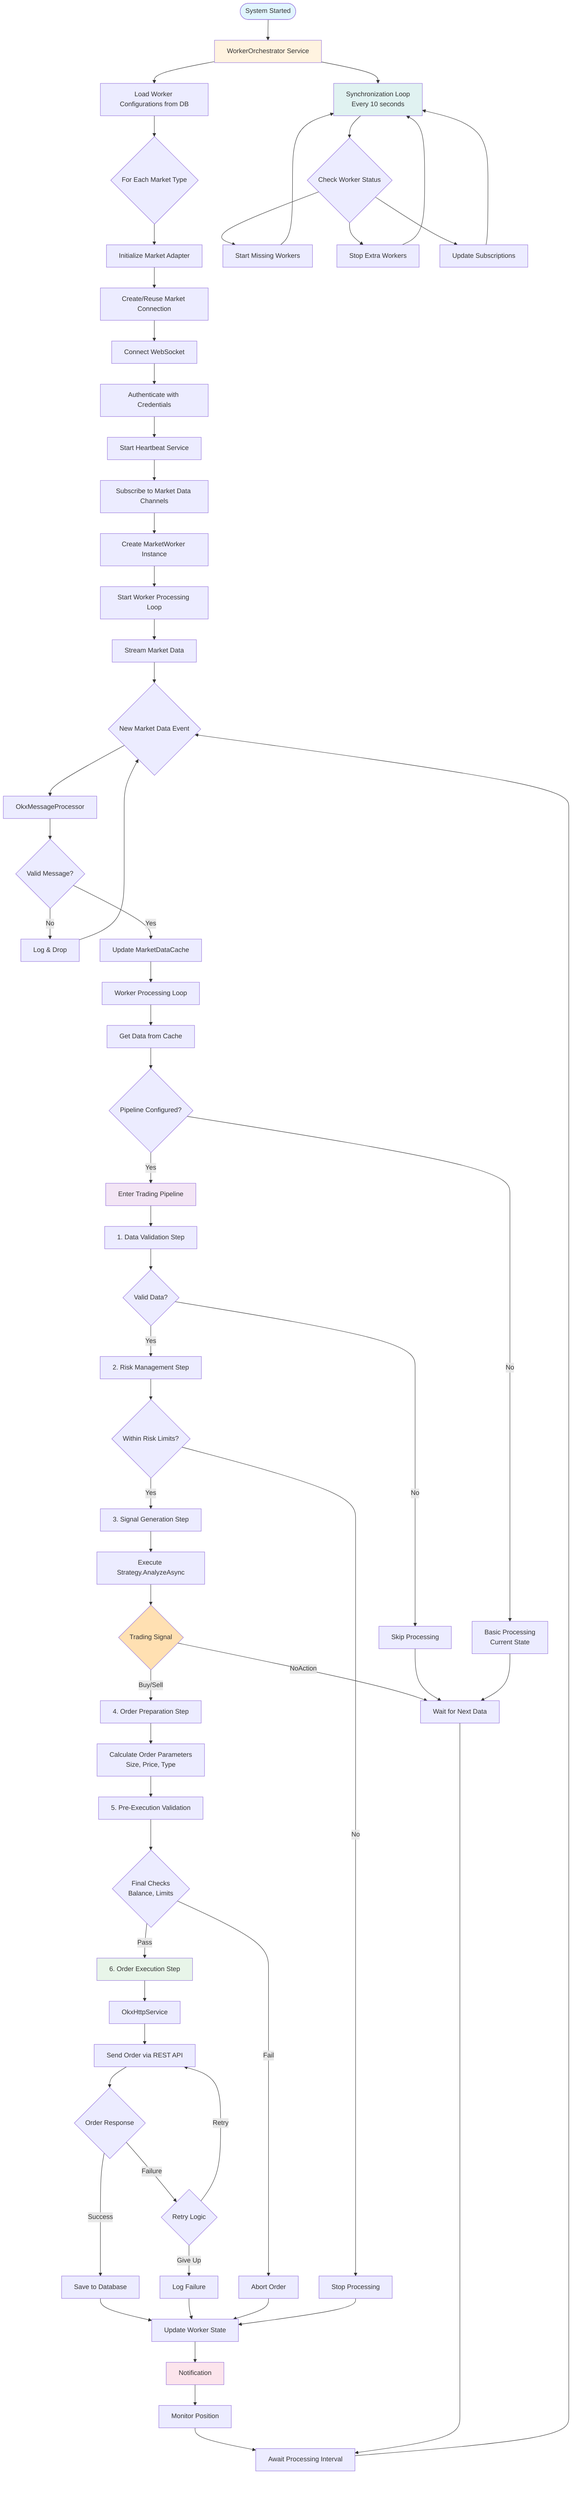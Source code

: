 graph TB
    Start([System Started]) --> Orchestrator[WorkerOrchestrator Service]
    Orchestrator --> LoadConfig[Load Worker Configurations from DB]
    LoadConfig --> CheckMarkets{For Each Market Type}

    CheckMarkets --> InitAdapter[Initialize Market Adapter]
    InitAdapter --> CreateConnection[Create/Reuse Market Connection]
    CreateConnection --> ConnectWS[Connect WebSocket]
    ConnectWS --> Auth[Authenticate with Credentials]
    Auth --> Heartbeat[Start Heartbeat Service]
    Heartbeat --> Subscribe[Subscribe to Market Data Channels]

    Subscribe --> CreateWorker[Create MarketWorker Instance]
    CreateWorker --> StartWorker[Start Worker Processing Loop]
    StartWorker --> StreamData[Stream Market Data]

    StreamData --> MarketData{New Market Data Event}
    MarketData --> MessageProcessor[OkxMessageProcessor]
    MessageProcessor --> ValidateMsg{Valid Message?}
    ValidateMsg -->|No| DropMessage[Log & Drop]
    ValidateMsg -->|Yes| UpdateCache[Update MarketDataCache]

    UpdateCache --> WorkerProcess[Worker Processing Loop]
    WorkerProcess --> GetData[Get Data from Cache]
    GetData --> HasPipeline{Pipeline Configured?}

    HasPipeline -->|No| BasicProcess[Basic Processing <br/>Current State]
    HasPipeline -->|Yes| Pipeline[Enter Trading Pipeline]

    Pipeline --> Step1[1. Data Validation Step]
    Step1 --> ValidData{Valid Data?}
    ValidData -->|No| Skip[Skip Processing]
    ValidData -->|Yes| Step2[2. Risk Management Step]

    Step2 --> RiskCheck{Within Risk Limits?}
    RiskCheck -->|No| Stop[Stop Processing]
    RiskCheck -->|Yes| Step3[3. Signal Generation Step]

    Step3 --> Strategy[Execute Strategy.AnalyzeAsync]
    Strategy --> Signal{Trading Signal}
    Signal -->|NoAction| Wait[Wait for Next Data]
    Signal -->|Buy/Sell| Step4[4. Order Preparation Step]

    Step4 --> CalcParams[Calculate Order Parameters<br/>Size, Price, Type]
    CalcParams --> Step5[5. Pre-Execution Validation]

    Step5 --> FinalCheck{Final Checks<br/>Balance, Limits}
    FinalCheck -->|Fail| Abort[Abort Order]
    FinalCheck -->|Pass| Step6[6. Order Execution Step]

    Step6 --> HttpService[OkxHttpService]
    HttpService --> SendOrder[Send Order via REST API]
    SendOrder --> Response{Order Response}

    Response -->|Success| RecordSuccess[Save to Database]
    Response -->|Failure| RetryLogic{Retry Logic}
    RetryLogic -->|Retry| SendOrder
    RetryLogic -->|Give Up| RecordFailure[Log Failure]

    RecordSuccess --> UpdateState[Update Worker State]
    RecordFailure --> UpdateState
    Abort --> UpdateState
    Stop --> UpdateState
    Skip --> Wait
    BasicProcess --> Wait
    DropMessage --> MarketData

    UpdateState --> NotifyFrontend[Notification]
    NotifyFrontend --> Monitor[Monitor Position]
    Monitor --> ProcessingDelay[Await Processing Interval]
    ProcessingDelay --> MarketData
    Wait --> ProcessingDelay

    %% Parallel monitoring
    Orchestrator --> MonitorLoop[Synchronization Loop<br/>Every 10 seconds]
    MonitorLoop --> CheckWorkers{Check Worker Status}
    CheckWorkers --> AddMissing[Start Missing Workers]
    CheckWorkers --> RemoveExtra[Stop Extra Workers]
    CheckWorkers --> UpdateSubs[Update Subscriptions]
    AddMissing --> MonitorLoop
    RemoveExtra --> MonitorLoop
    UpdateSubs --> MonitorLoop

    style Start fill:#e1f5fe
    style Orchestrator fill:#fff3e0
    style Pipeline fill:#f3e5f5
    style Signal fill:#ffe0b2
    style Step6 fill:#e8f5e9
    style NotifyFrontend fill:#fce4ec
    style MonitorLoop fill:#e0f2f1